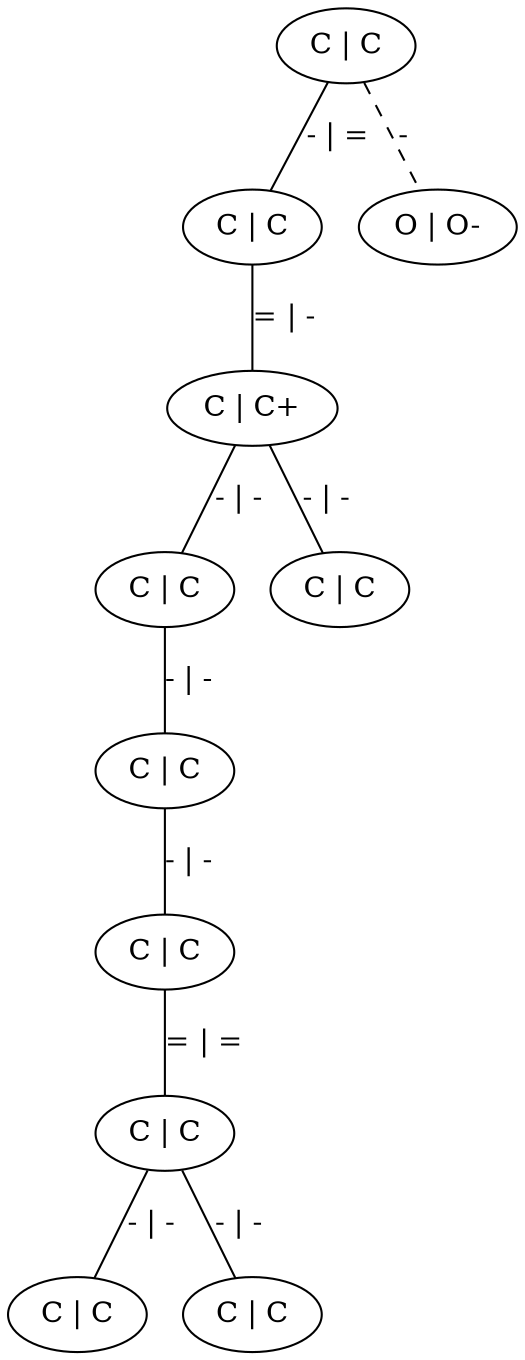 graph G {
	0 [ label="C | C" ]
	1 [ label="C | C" ]
	2 [ label="C | C+" ]
	3 [ label="C | C" ]
	4 [ label="C | C" ]
	5 [ label="C | C" ]
	6 [ label="C | C" ]
	7 [ label="C | C" ]
	8 [ label="C | C" ]
	9 [ label="C | C" ]
	10 [ label="O | O-" ]
	0 -- 1 [ label="- | =" ]
	0 -- 10 [ style=dashed label="-" ]
	1 -- 2 [ label="= | -" ]
	2 -- 3 [ label="- | -" ]
	2 -- 9 [ label="- | -" ]
	3 -- 4 [ label="- | -" ]
	4 -- 5 [ label="- | -" ]
	5 -- 6 [ label="= | =" ]
	6 -- 7 [ label="- | -" ]
	6 -- 8 [ label="- | -" ]
}
